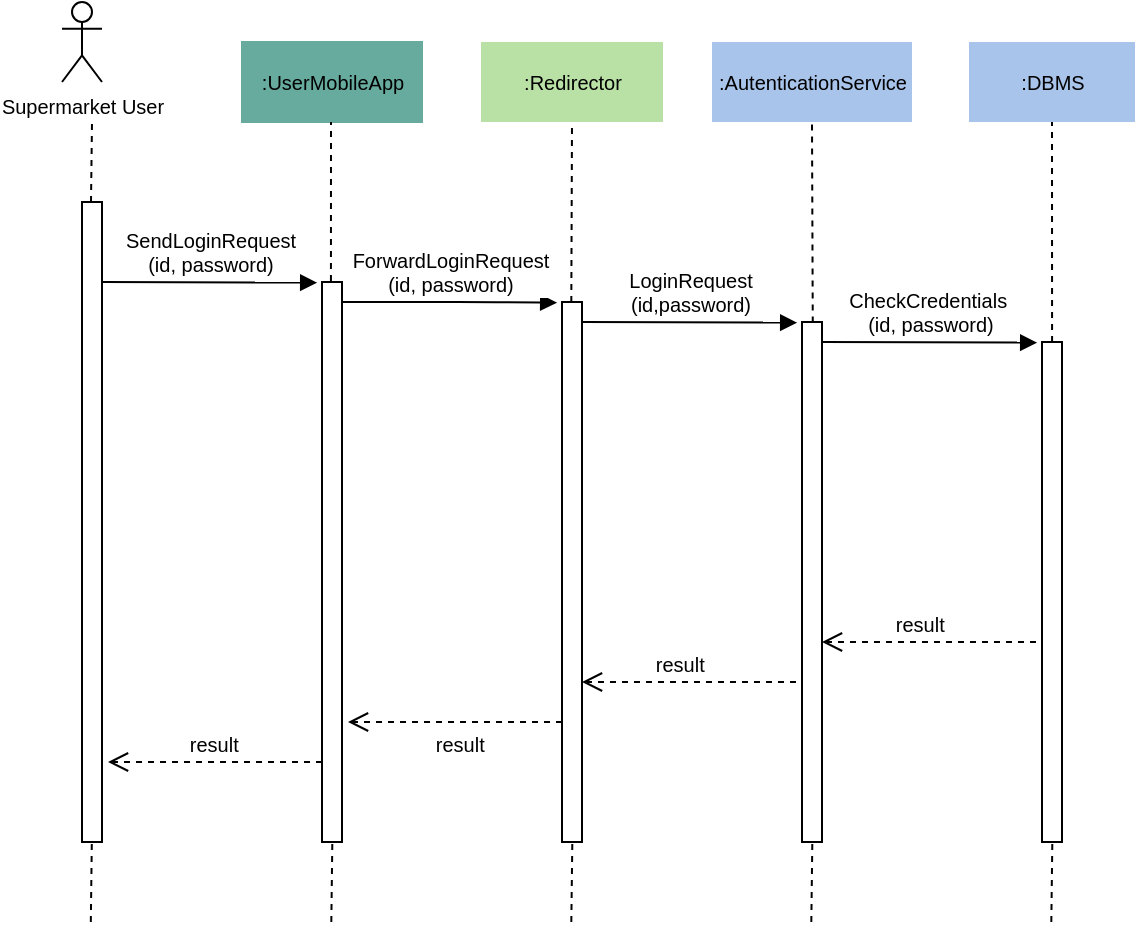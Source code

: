 <mxfile version="14.0.1" type="device"><diagram id="pFzzVxsA6okeVqrmjDcE" name="Page-1"><mxGraphModel dx="1038" dy="580" grid="1" gridSize="10" guides="1" tooltips="1" connect="1" arrows="1" fold="1" page="1" pageScale="1" pageWidth="827" pageHeight="1169" math="0" shadow="0"><root><mxCell id="0"/><mxCell id="1" parent="0"/><mxCell id="aEAAILTTDoaO3dCAFbRq-2" value="" style="html=1;points=[];perimeter=orthogonalPerimeter;" vertex="1" parent="1"><mxGeometry x="80" y="120" width="10" height="320" as="geometry"/></mxCell><mxCell id="aEAAILTTDoaO3dCAFbRq-3" value="" style="html=1;points=[];perimeter=orthogonalPerimeter;" vertex="1" parent="1"><mxGeometry x="200" y="160" width="10" height="280" as="geometry"/></mxCell><mxCell id="aEAAILTTDoaO3dCAFbRq-4" value="" style="html=1;points=[];perimeter=orthogonalPerimeter;" vertex="1" parent="1"><mxGeometry x="320" y="170" width="10" height="270" as="geometry"/></mxCell><mxCell id="aEAAILTTDoaO3dCAFbRq-5" value="" style="html=1;points=[];perimeter=orthogonalPerimeter;" vertex="1" parent="1"><mxGeometry x="440" y="180" width="10" height="260" as="geometry"/></mxCell><mxCell id="aEAAILTTDoaO3dCAFbRq-9" value="&lt;span style=&quot;font-size: 10px;&quot;&gt;Supermarket User&lt;/span&gt;" style="shape=umlActor;verticalLabelPosition=bottom;verticalAlign=top;html=1;fontFamily=Helvetica;align=center;fontStyle=0;fontSize=10;" vertex="1" parent="1"><mxGeometry x="70" y="20" width="20" height="40" as="geometry"/></mxCell><mxCell id="aEAAILTTDoaO3dCAFbRq-16" value="" style="html=1;points=[];perimeter=orthogonalPerimeter;" vertex="1" parent="1"><mxGeometry x="560" y="190" width="10" height="250" as="geometry"/></mxCell><mxCell id="aEAAILTTDoaO3dCAFbRq-17" value=":UserMobileApp" style="html=1;fontFamily=Helvetica;fontSize=10;align=center;strokeColor=#67AB9F;fillColor=#67AB9F;" vertex="1" parent="1"><mxGeometry x="160" y="40" width="90" height="40" as="geometry"/></mxCell><mxCell id="aEAAILTTDoaO3dCAFbRq-18" value=":Redirector" style="html=1;fontFamily=Helvetica;fontSize=10;align=center;fillColor=#B9E0A5;strokeColor=none;" vertex="1" parent="1"><mxGeometry x="279.5" y="40" width="91" height="40" as="geometry"/></mxCell><mxCell id="aEAAILTTDoaO3dCAFbRq-19" value=":AutenticationService" style="html=1;fontFamily=Helvetica;fontSize=10;align=center;strokeColor=none;fillColor=#A9C4EB;" vertex="1" parent="1"><mxGeometry x="395" y="40" width="100" height="40" as="geometry"/></mxCell><mxCell id="aEAAILTTDoaO3dCAFbRq-20" value=":DBMS" style="html=1;fontFamily=Helvetica;fontSize=10;align=center;strokeColor=none;fillColor=#A9C4EB;" vertex="1" parent="1"><mxGeometry x="523.5" y="40" width="83" height="40" as="geometry"/></mxCell><mxCell id="aEAAILTTDoaO3dCAFbRq-28" value="" style="endArrow=none;dashed=1;html=1;fontFamily=Helvetica;fontSize=10;" edge="1" parent="1"><mxGeometry width="50" height="50" relative="1" as="geometry"><mxPoint x="84.5" y="120" as="sourcePoint"/><mxPoint x="85" y="80" as="targetPoint"/></mxGeometry></mxCell><mxCell id="aEAAILTTDoaO3dCAFbRq-29" value="" style="endArrow=none;dashed=1;html=1;fontFamily=Helvetica;fontSize=10;exitX=0.447;exitY=-0.002;exitDx=0;exitDy=0;exitPerimeter=0;" edge="1" parent="1" source="aEAAILTTDoaO3dCAFbRq-3"><mxGeometry width="50" height="50" relative="1" as="geometry"><mxPoint x="204.5" y="150" as="sourcePoint"/><mxPoint x="204.5" y="80" as="targetPoint"/></mxGeometry></mxCell><mxCell id="aEAAILTTDoaO3dCAFbRq-32" value="" style="endArrow=none;dashed=1;html=1;fontFamily=Helvetica;fontSize=10;" edge="1" parent="1"><mxGeometry width="50" height="50" relative="1" as="geometry"><mxPoint x="84.41" y="480" as="sourcePoint"/><mxPoint x="84.91" y="440" as="targetPoint"/></mxGeometry></mxCell><mxCell id="aEAAILTTDoaO3dCAFbRq-33" value="" style="endArrow=none;dashed=1;html=1;fontFamily=Helvetica;fontSize=10;" edge="1" parent="1"><mxGeometry width="50" height="50" relative="1" as="geometry"><mxPoint x="204.66" y="480" as="sourcePoint"/><mxPoint x="205.16" y="440" as="targetPoint"/></mxGeometry></mxCell><mxCell id="aEAAILTTDoaO3dCAFbRq-34" value="" style="endArrow=none;dashed=1;html=1;fontFamily=Helvetica;fontSize=10;" edge="1" parent="1"><mxGeometry width="50" height="50" relative="1" as="geometry"><mxPoint x="324.66" y="480" as="sourcePoint"/><mxPoint x="325.16" y="440" as="targetPoint"/></mxGeometry></mxCell><mxCell id="aEAAILTTDoaO3dCAFbRq-35" value="" style="endArrow=none;dashed=1;html=1;fontFamily=Helvetica;fontSize=10;" edge="1" parent="1"><mxGeometry width="50" height="50" relative="1" as="geometry"><mxPoint x="444.66" y="480" as="sourcePoint"/><mxPoint x="445.16" y="440" as="targetPoint"/></mxGeometry></mxCell><mxCell id="aEAAILTTDoaO3dCAFbRq-36" value="" style="endArrow=none;dashed=1;html=1;fontFamily=Helvetica;fontSize=10;" edge="1" parent="1"><mxGeometry width="50" height="50" relative="1" as="geometry"><mxPoint x="564.66" y="480" as="sourcePoint"/><mxPoint x="565.16" y="440" as="targetPoint"/></mxGeometry></mxCell><mxCell id="aEAAILTTDoaO3dCAFbRq-37" value="" style="endArrow=none;dashed=1;html=1;fontFamily=Helvetica;fontSize=10;exitX=0.447;exitY=-0.002;exitDx=0;exitDy=0;exitPerimeter=0;entryX=0.5;entryY=1;entryDx=0;entryDy=0;" edge="1" parent="1" target="aEAAILTTDoaO3dCAFbRq-18"><mxGeometry width="50" height="50" relative="1" as="geometry"><mxPoint x="324.66" y="170.0" as="sourcePoint"/><mxPoint x="324.69" y="90.56" as="targetPoint"/></mxGeometry></mxCell><mxCell id="aEAAILTTDoaO3dCAFbRq-38" value="" style="endArrow=none;dashed=1;html=1;fontFamily=Helvetica;fontSize=10;exitX=0.538;exitY=0.001;exitDx=0;exitDy=0;exitPerimeter=0;entryX=0.5;entryY=1;entryDx=0;entryDy=0;" edge="1" parent="1" source="aEAAILTTDoaO3dCAFbRq-5"><mxGeometry width="50" height="50" relative="1" as="geometry"><mxPoint x="444.66" y="170" as="sourcePoint"/><mxPoint x="445" y="80" as="targetPoint"/></mxGeometry></mxCell><mxCell id="aEAAILTTDoaO3dCAFbRq-40" value="" style="endArrow=none;dashed=1;html=1;fontFamily=Helvetica;fontSize=10;exitX=0.538;exitY=0.001;exitDx=0;exitDy=0;exitPerimeter=0;entryX=0.5;entryY=1;entryDx=0;entryDy=0;" edge="1" parent="1" target="aEAAILTTDoaO3dCAFbRq-20"><mxGeometry width="50" height="50" relative="1" as="geometry"><mxPoint x="565.04" y="190" as="sourcePoint"/><mxPoint x="564.66" y="89.74" as="targetPoint"/></mxGeometry></mxCell><mxCell id="aEAAILTTDoaO3dCAFbRq-44" value="result&amp;nbsp;" style="html=1;verticalAlign=bottom;endArrow=open;dashed=1;endSize=8;fontFamily=Helvetica;fontSize=10;" edge="1" parent="1"><mxGeometry relative="1" as="geometry"><mxPoint x="200" y="400" as="sourcePoint"/><mxPoint x="93" y="400" as="targetPoint"/></mxGeometry></mxCell><mxCell id="aEAAILTTDoaO3dCAFbRq-45" value="result&amp;nbsp;" style="html=1;verticalAlign=bottom;endArrow=open;dashed=1;endSize=8;fontFamily=Helvetica;fontSize=10;" edge="1" parent="1"><mxGeometry x="-0.065" y="20" relative="1" as="geometry"><mxPoint x="320.0" y="380" as="sourcePoint"/><mxPoint x="213" y="380" as="targetPoint"/><mxPoint as="offset"/></mxGeometry></mxCell><mxCell id="aEAAILTTDoaO3dCAFbRq-46" value="result&amp;nbsp;" style="html=1;verticalAlign=bottom;endArrow=open;dashed=1;endSize=8;fontFamily=Helvetica;fontSize=10;" edge="1" parent="1"><mxGeometry x="0.065" relative="1" as="geometry"><mxPoint x="437.0" y="360" as="sourcePoint"/><mxPoint x="330" y="360" as="targetPoint"/><mxPoint as="offset"/></mxGeometry></mxCell><mxCell id="aEAAILTTDoaO3dCAFbRq-47" value="result&amp;nbsp;" style="html=1;verticalAlign=bottom;endArrow=open;dashed=1;endSize=8;fontFamily=Helvetica;fontSize=10;" edge="1" parent="1"><mxGeometry x="0.065" relative="1" as="geometry"><mxPoint x="557" y="340" as="sourcePoint"/><mxPoint x="450" y="340" as="targetPoint"/><mxPoint as="offset"/></mxGeometry></mxCell><mxCell id="aEAAILTTDoaO3dCAFbRq-49" value="SendLoginRequest&lt;br&gt;(id, password)" style="html=1;verticalAlign=bottom;endArrow=block;fontFamily=Helvetica;fontSize=10;exitX=1.24;exitY=0.124;exitDx=0;exitDy=0;exitPerimeter=0;" edge="1" parent="1"><mxGeometry width="80" relative="1" as="geometry"><mxPoint x="90.0" y="160.0" as="sourcePoint"/><mxPoint x="197.6" y="160.32" as="targetPoint"/></mxGeometry></mxCell><mxCell id="aEAAILTTDoaO3dCAFbRq-50" value="ForwardLoginRequest&lt;br&gt;(id, password)" style="html=1;verticalAlign=bottom;endArrow=block;fontFamily=Helvetica;fontSize=10;exitX=1.24;exitY=0.124;exitDx=0;exitDy=0;exitPerimeter=0;" edge="1" parent="1"><mxGeometry width="80" relative="1" as="geometry"><mxPoint x="210" y="170" as="sourcePoint"/><mxPoint x="317.6" y="170.32" as="targetPoint"/><Array as="points"><mxPoint x="247.6" y="170"/><mxPoint x="277.6" y="170"/></Array></mxGeometry></mxCell><mxCell id="aEAAILTTDoaO3dCAFbRq-51" value="LoginRequest&lt;br&gt;(id,password)" style="html=1;verticalAlign=bottom;endArrow=block;fontFamily=Helvetica;fontSize=10;exitX=1.24;exitY=0.124;exitDx=0;exitDy=0;exitPerimeter=0;" edge="1" parent="1"><mxGeometry width="80" relative="1" as="geometry"><mxPoint x="330.0" y="180" as="sourcePoint"/><mxPoint x="437.6" y="180.32" as="targetPoint"/></mxGeometry></mxCell><mxCell id="aEAAILTTDoaO3dCAFbRq-52" value="CheckCredentials&amp;nbsp;&lt;br&gt;(id, password)" style="html=1;verticalAlign=bottom;endArrow=block;fontFamily=Helvetica;fontSize=10;exitX=1.24;exitY=0.124;exitDx=0;exitDy=0;exitPerimeter=0;" edge="1" parent="1"><mxGeometry width="80" relative="1" as="geometry"><mxPoint x="450.0" y="190" as="sourcePoint"/><mxPoint x="557.6" y="190.32" as="targetPoint"/></mxGeometry></mxCell></root></mxGraphModel></diagram></mxfile>